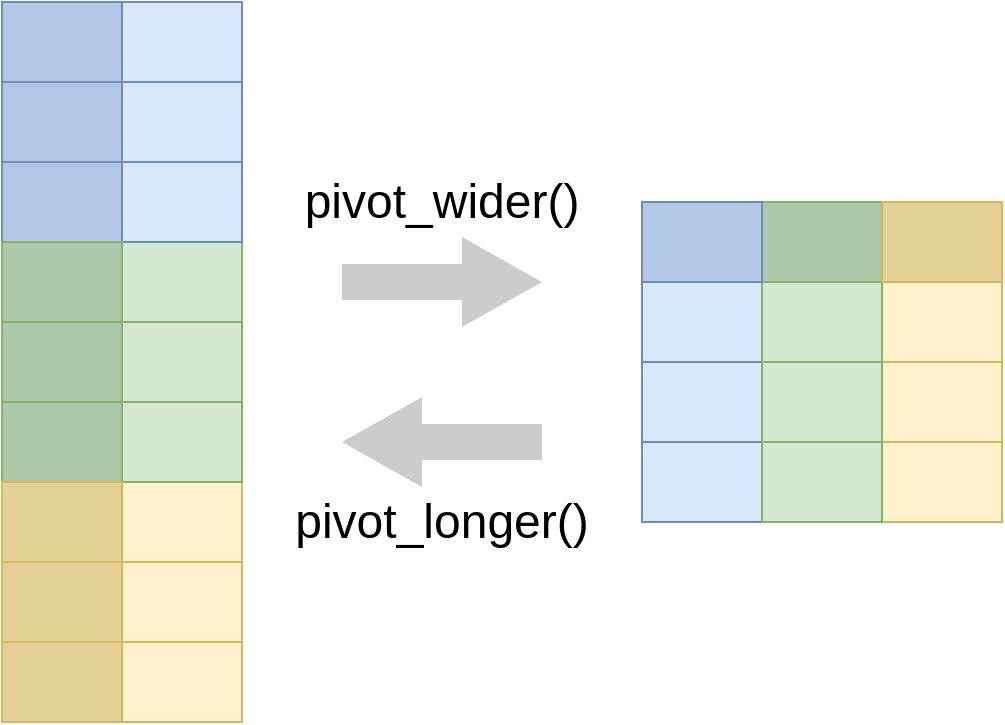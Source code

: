 <mxfile version="14.3.1" type="google"><diagram id="eAKZDhbyrOyP7cdwRSnv" name="Page-1"><mxGraphModel dx="1426" dy="769" grid="1" gridSize="10" guides="1" tooltips="1" connect="1" arrows="1" fold="1" page="1" pageScale="1" pageWidth="1100" pageHeight="850" math="0" shadow="0"><root><mxCell id="0"/><mxCell id="1" parent="0"/><mxCell id="VWwb-h3mht4uzt4C9TT1-22" value="" style="html=1;shadow=0;dashed=0;align=center;verticalAlign=middle;shape=mxgraph.arrows2.arrow;dy=0.6;dx=40;notch=0;fontColor=#333333;strokeColor=none;fillColor=#CCCCCC;" parent="1" vertex="1"><mxGeometry x="230" y="137.5" width="100" height="45" as="geometry"/></mxCell><mxCell id="HGzfJmTKlU1dQnyqov-p-2" value="" style="shape=partialRectangle;html=1;whiteSpace=wrap;connectable=0;fillColor=#fff2cc;top=1;left=1;bottom=1;right=1;overflow=hidden;strokeColor=#d6b656;" parent="1" vertex="1"><mxGeometry x="120" y="260" width="60" height="40" as="geometry"/></mxCell><mxCell id="HGzfJmTKlU1dQnyqov-p-5" value="" style="shape=partialRectangle;html=1;whiteSpace=wrap;connectable=0;fillColor=#fff2cc;top=1;left=1;bottom=1;right=1;overflow=hidden;strokeColor=#d6b656;" parent="1" vertex="1"><mxGeometry x="120" y="300" width="60" height="40" as="geometry"/></mxCell><mxCell id="HGzfJmTKlU1dQnyqov-p-8" value="" style="shape=partialRectangle;html=1;whiteSpace=wrap;connectable=0;fillColor=#d5e8d4;top=1;left=1;bottom=1;right=1;overflow=hidden;strokeColor=#82b366;" parent="1" vertex="1"><mxGeometry x="120" y="180" width="60" height="40" as="geometry"/></mxCell><mxCell id="HGzfJmTKlU1dQnyqov-p-14" value="" style="shape=partialRectangle;html=1;whiteSpace=wrap;connectable=0;fillColor=#dae8fc;top=1;left=1;bottom=1;right=1;overflow=hidden;strokeColor=#6c8ebf;" parent="1" vertex="1"><mxGeometry x="380" y="160" width="60" height="40" as="geometry"/></mxCell><mxCell id="HGzfJmTKlU1dQnyqov-p-17" value="" style="shape=partialRectangle;html=1;whiteSpace=wrap;connectable=0;fillColor=#dae8fc;top=1;left=1;bottom=1;right=1;overflow=hidden;strokeColor=#6c8ebf;" parent="1" vertex="1"><mxGeometry x="380" y="200" width="60" height="40" as="geometry"/></mxCell><mxCell id="HGzfJmTKlU1dQnyqov-p-20" value="" style="shape=partialRectangle;html=1;whiteSpace=wrap;connectable=0;fillColor=#d5e8d4;top=1;left=1;bottom=1;right=1;overflow=hidden;strokeColor=#82b366;" parent="1" vertex="1"><mxGeometry x="120" y="140" width="60" height="40" as="geometry"/></mxCell><mxCell id="HGzfJmTKlU1dQnyqov-p-23" value="" style="shape=partialRectangle;html=1;whiteSpace=wrap;connectable=0;fillColor=#fff2cc;top=1;left=1;bottom=1;right=1;overflow=hidden;strokeColor=#d6b656;" parent="1" vertex="1"><mxGeometry x="500" y="160" width="60" height="40" as="geometry"/></mxCell><mxCell id="HGzfJmTKlU1dQnyqov-p-24" value="" style="shape=partialRectangle;html=1;whiteSpace=wrap;connectable=0;fillColor=#fff2cc;top=1;left=1;bottom=1;right=1;overflow=hidden;strokeColor=#d6b656;" parent="1" vertex="1"><mxGeometry x="500" y="200" width="60" height="40" as="geometry"/></mxCell><mxCell id="HGzfJmTKlU1dQnyqov-p-41" value="" style="shape=partialRectangle;html=1;whiteSpace=wrap;connectable=0;fillColor=#d5e8d4;top=1;left=1;bottom=1;right=1;overflow=hidden;strokeColor=#82b366;" parent="1" vertex="1"><mxGeometry x="440" y="160" width="60" height="40" as="geometry"/></mxCell><mxCell id="HGzfJmTKlU1dQnyqov-p-42" value="" style="shape=partialRectangle;html=1;whiteSpace=wrap;connectable=0;fillColor=#d5e8d4;top=1;left=1;bottom=1;right=1;overflow=hidden;strokeColor=#82b366;" parent="1" vertex="1"><mxGeometry x="440" y="200" width="60" height="40" as="geometry"/></mxCell><mxCell id="HGzfJmTKlU1dQnyqov-p-43" value="pivot_wider()" style="text;html=1;strokeColor=none;fillColor=none;align=center;verticalAlign=middle;whiteSpace=wrap;rounded=0;fontSize=24;" parent="1" vertex="1"><mxGeometry x="260" y="110" width="40" height="20" as="geometry"/></mxCell><mxCell id="HGzfJmTKlU1dQnyqov-p-44" value="" style="html=1;shadow=0;dashed=0;align=center;verticalAlign=middle;shape=mxgraph.arrows2.arrow;dy=0.6;dx=40;notch=0;fontColor=#333333;strokeColor=none;fillColor=#CCCCCC;flipH=1;" parent="1" vertex="1"><mxGeometry x="230" y="217.5" width="100" height="45" as="geometry"/></mxCell><mxCell id="HGzfJmTKlU1dQnyqov-p-73" value="" style="shape=partialRectangle;html=1;whiteSpace=wrap;connectable=0;top=1;left=1;bottom=1;right=1;overflow=hidden;strokeColor=#82b366;fillColor=#ABC9A9;" parent="1" vertex="1"><mxGeometry x="440" y="120" width="60" height="40" as="geometry"/></mxCell><mxCell id="HGzfJmTKlU1dQnyqov-p-78" value="" style="shape=partialRectangle;html=1;whiteSpace=wrap;connectable=0;top=1;left=1;bottom=1;right=1;overflow=hidden;strokeColor=#d6b656;fillColor=#E3D196;" parent="1" vertex="1"><mxGeometry x="500" y="120" width="60" height="40" as="geometry"/></mxCell><mxCell id="rALKOtFmq4-iktIoyapG-1" value="" style="shape=partialRectangle;html=1;whiteSpace=wrap;connectable=0;top=1;left=1;bottom=1;right=1;overflow=hidden;strokeColor=#6c8ebf;fillColor=#B2C8E6;" vertex="1" parent="1"><mxGeometry x="380" y="120" width="60" height="40" as="geometry"/></mxCell><mxCell id="rALKOtFmq4-iktIoyapG-2" value="" style="shape=partialRectangle;html=1;whiteSpace=wrap;connectable=0;fillColor=#dae8fc;top=1;left=1;bottom=1;right=1;overflow=hidden;strokeColor=#6c8ebf;" vertex="1" parent="1"><mxGeometry x="120" y="60" width="60" height="40" as="geometry"/></mxCell><mxCell id="rALKOtFmq4-iktIoyapG-3" value="" style="shape=partialRectangle;html=1;whiteSpace=wrap;connectable=0;fillColor=#dae8fc;top=1;left=1;bottom=1;right=1;overflow=hidden;strokeColor=#6c8ebf;" vertex="1" parent="1"><mxGeometry x="120" y="20" width="60" height="40" as="geometry"/></mxCell><mxCell id="rALKOtFmq4-iktIoyapG-4" value="" style="shape=partialRectangle;html=1;whiteSpace=wrap;connectable=0;fillColor=#dae8fc;top=1;left=1;bottom=1;right=1;overflow=hidden;strokeColor=#6c8ebf;" vertex="1" parent="1"><mxGeometry x="380" y="240" width="60" height="40" as="geometry"/></mxCell><mxCell id="rALKOtFmq4-iktIoyapG-5" value="" style="shape=partialRectangle;html=1;whiteSpace=wrap;connectable=0;fillColor=#fff2cc;top=1;left=1;bottom=1;right=1;overflow=hidden;strokeColor=#d6b656;" vertex="1" parent="1"><mxGeometry x="500" y="240" width="60" height="40" as="geometry"/></mxCell><mxCell id="rALKOtFmq4-iktIoyapG-6" value="" style="shape=partialRectangle;html=1;whiteSpace=wrap;connectable=0;fillColor=#d5e8d4;top=1;left=1;bottom=1;right=1;overflow=hidden;strokeColor=#82b366;" vertex="1" parent="1"><mxGeometry x="440" y="240" width="60" height="40" as="geometry"/></mxCell><mxCell id="rALKOtFmq4-iktIoyapG-11" value="" style="shape=partialRectangle;html=1;whiteSpace=wrap;connectable=0;fillColor=#dae8fc;top=1;left=1;bottom=1;right=1;overflow=hidden;strokeColor=#6c8ebf;" vertex="1" parent="1"><mxGeometry x="120" y="100" width="60" height="40" as="geometry"/></mxCell><mxCell id="rALKOtFmq4-iktIoyapG-12" value="" style="shape=partialRectangle;html=1;whiteSpace=wrap;connectable=0;fillColor=#d5e8d4;top=1;left=1;bottom=1;right=1;overflow=hidden;strokeColor=#82b366;" vertex="1" parent="1"><mxGeometry x="120" y="220" width="60" height="40" as="geometry"/></mxCell><mxCell id="rALKOtFmq4-iktIoyapG-13" value="" style="shape=partialRectangle;html=1;whiteSpace=wrap;connectable=0;fillColor=#fff2cc;top=1;left=1;bottom=1;right=1;overflow=hidden;strokeColor=#d6b656;" vertex="1" parent="1"><mxGeometry x="120" y="340" width="60" height="40" as="geometry"/></mxCell><mxCell id="rALKOtFmq4-iktIoyapG-25" value="pivot_longer()" style="text;html=1;strokeColor=none;fillColor=none;align=center;verticalAlign=middle;whiteSpace=wrap;rounded=0;fontSize=24;" vertex="1" parent="1"><mxGeometry x="260" y="270" width="40" height="20" as="geometry"/></mxCell><mxCell id="rALKOtFmq4-iktIoyapG-27" value="" style="shape=partialRectangle;html=1;whiteSpace=wrap;connectable=0;top=1;left=1;bottom=1;right=1;overflow=hidden;strokeColor=#6c8ebf;fillColor=#B2C8E6;" vertex="1" parent="1"><mxGeometry x="60" y="20" width="60" height="40" as="geometry"/></mxCell><mxCell id="rALKOtFmq4-iktIoyapG-28" value="" style="shape=partialRectangle;html=1;whiteSpace=wrap;connectable=0;top=1;left=1;bottom=1;right=1;overflow=hidden;strokeColor=#6c8ebf;fillColor=#B2C8E6;" vertex="1" parent="1"><mxGeometry x="60" y="60" width="60" height="40" as="geometry"/></mxCell><mxCell id="rALKOtFmq4-iktIoyapG-29" value="" style="shape=partialRectangle;html=1;whiteSpace=wrap;connectable=0;top=1;left=1;bottom=1;right=1;overflow=hidden;strokeColor=#6c8ebf;fillColor=#B2C8E6;" vertex="1" parent="1"><mxGeometry x="60" y="100" width="60" height="40" as="geometry"/></mxCell><mxCell id="rALKOtFmq4-iktIoyapG-30" value="" style="shape=partialRectangle;html=1;whiteSpace=wrap;connectable=0;top=1;left=1;bottom=1;right=1;overflow=hidden;strokeColor=#82b366;fillColor=#ABC9A9;" vertex="1" parent="1"><mxGeometry x="60" y="140" width="60" height="40" as="geometry"/></mxCell><mxCell id="rALKOtFmq4-iktIoyapG-31" value="" style="shape=partialRectangle;html=1;whiteSpace=wrap;connectable=0;top=1;left=1;bottom=1;right=1;overflow=hidden;strokeColor=#82b366;fillColor=#ABC9A9;" vertex="1" parent="1"><mxGeometry x="60" y="180" width="60" height="40" as="geometry"/></mxCell><mxCell id="rALKOtFmq4-iktIoyapG-32" value="" style="shape=partialRectangle;html=1;whiteSpace=wrap;connectable=0;top=1;left=1;bottom=1;right=1;overflow=hidden;strokeColor=#82b366;fillColor=#ABC9A9;" vertex="1" parent="1"><mxGeometry x="60" y="220" width="60" height="40" as="geometry"/></mxCell><mxCell id="rALKOtFmq4-iktIoyapG-33" value="" style="shape=partialRectangle;html=1;whiteSpace=wrap;connectable=0;top=1;left=1;bottom=1;right=1;overflow=hidden;strokeColor=#d6b656;fillColor=#E3D196;" vertex="1" parent="1"><mxGeometry x="60" y="260" width="60" height="40" as="geometry"/></mxCell><mxCell id="rALKOtFmq4-iktIoyapG-34" value="" style="shape=partialRectangle;html=1;whiteSpace=wrap;connectable=0;top=1;left=1;bottom=1;right=1;overflow=hidden;strokeColor=#d6b656;fillColor=#E3D196;" vertex="1" parent="1"><mxGeometry x="60" y="300" width="60" height="40" as="geometry"/></mxCell><mxCell id="rALKOtFmq4-iktIoyapG-35" value="" style="shape=partialRectangle;html=1;whiteSpace=wrap;connectable=0;top=1;left=1;bottom=1;right=1;overflow=hidden;strokeColor=#d6b656;fillColor=#E3D196;" vertex="1" parent="1"><mxGeometry x="60" y="340" width="60" height="40" as="geometry"/></mxCell></root></mxGraphModel></diagram></mxfile>
